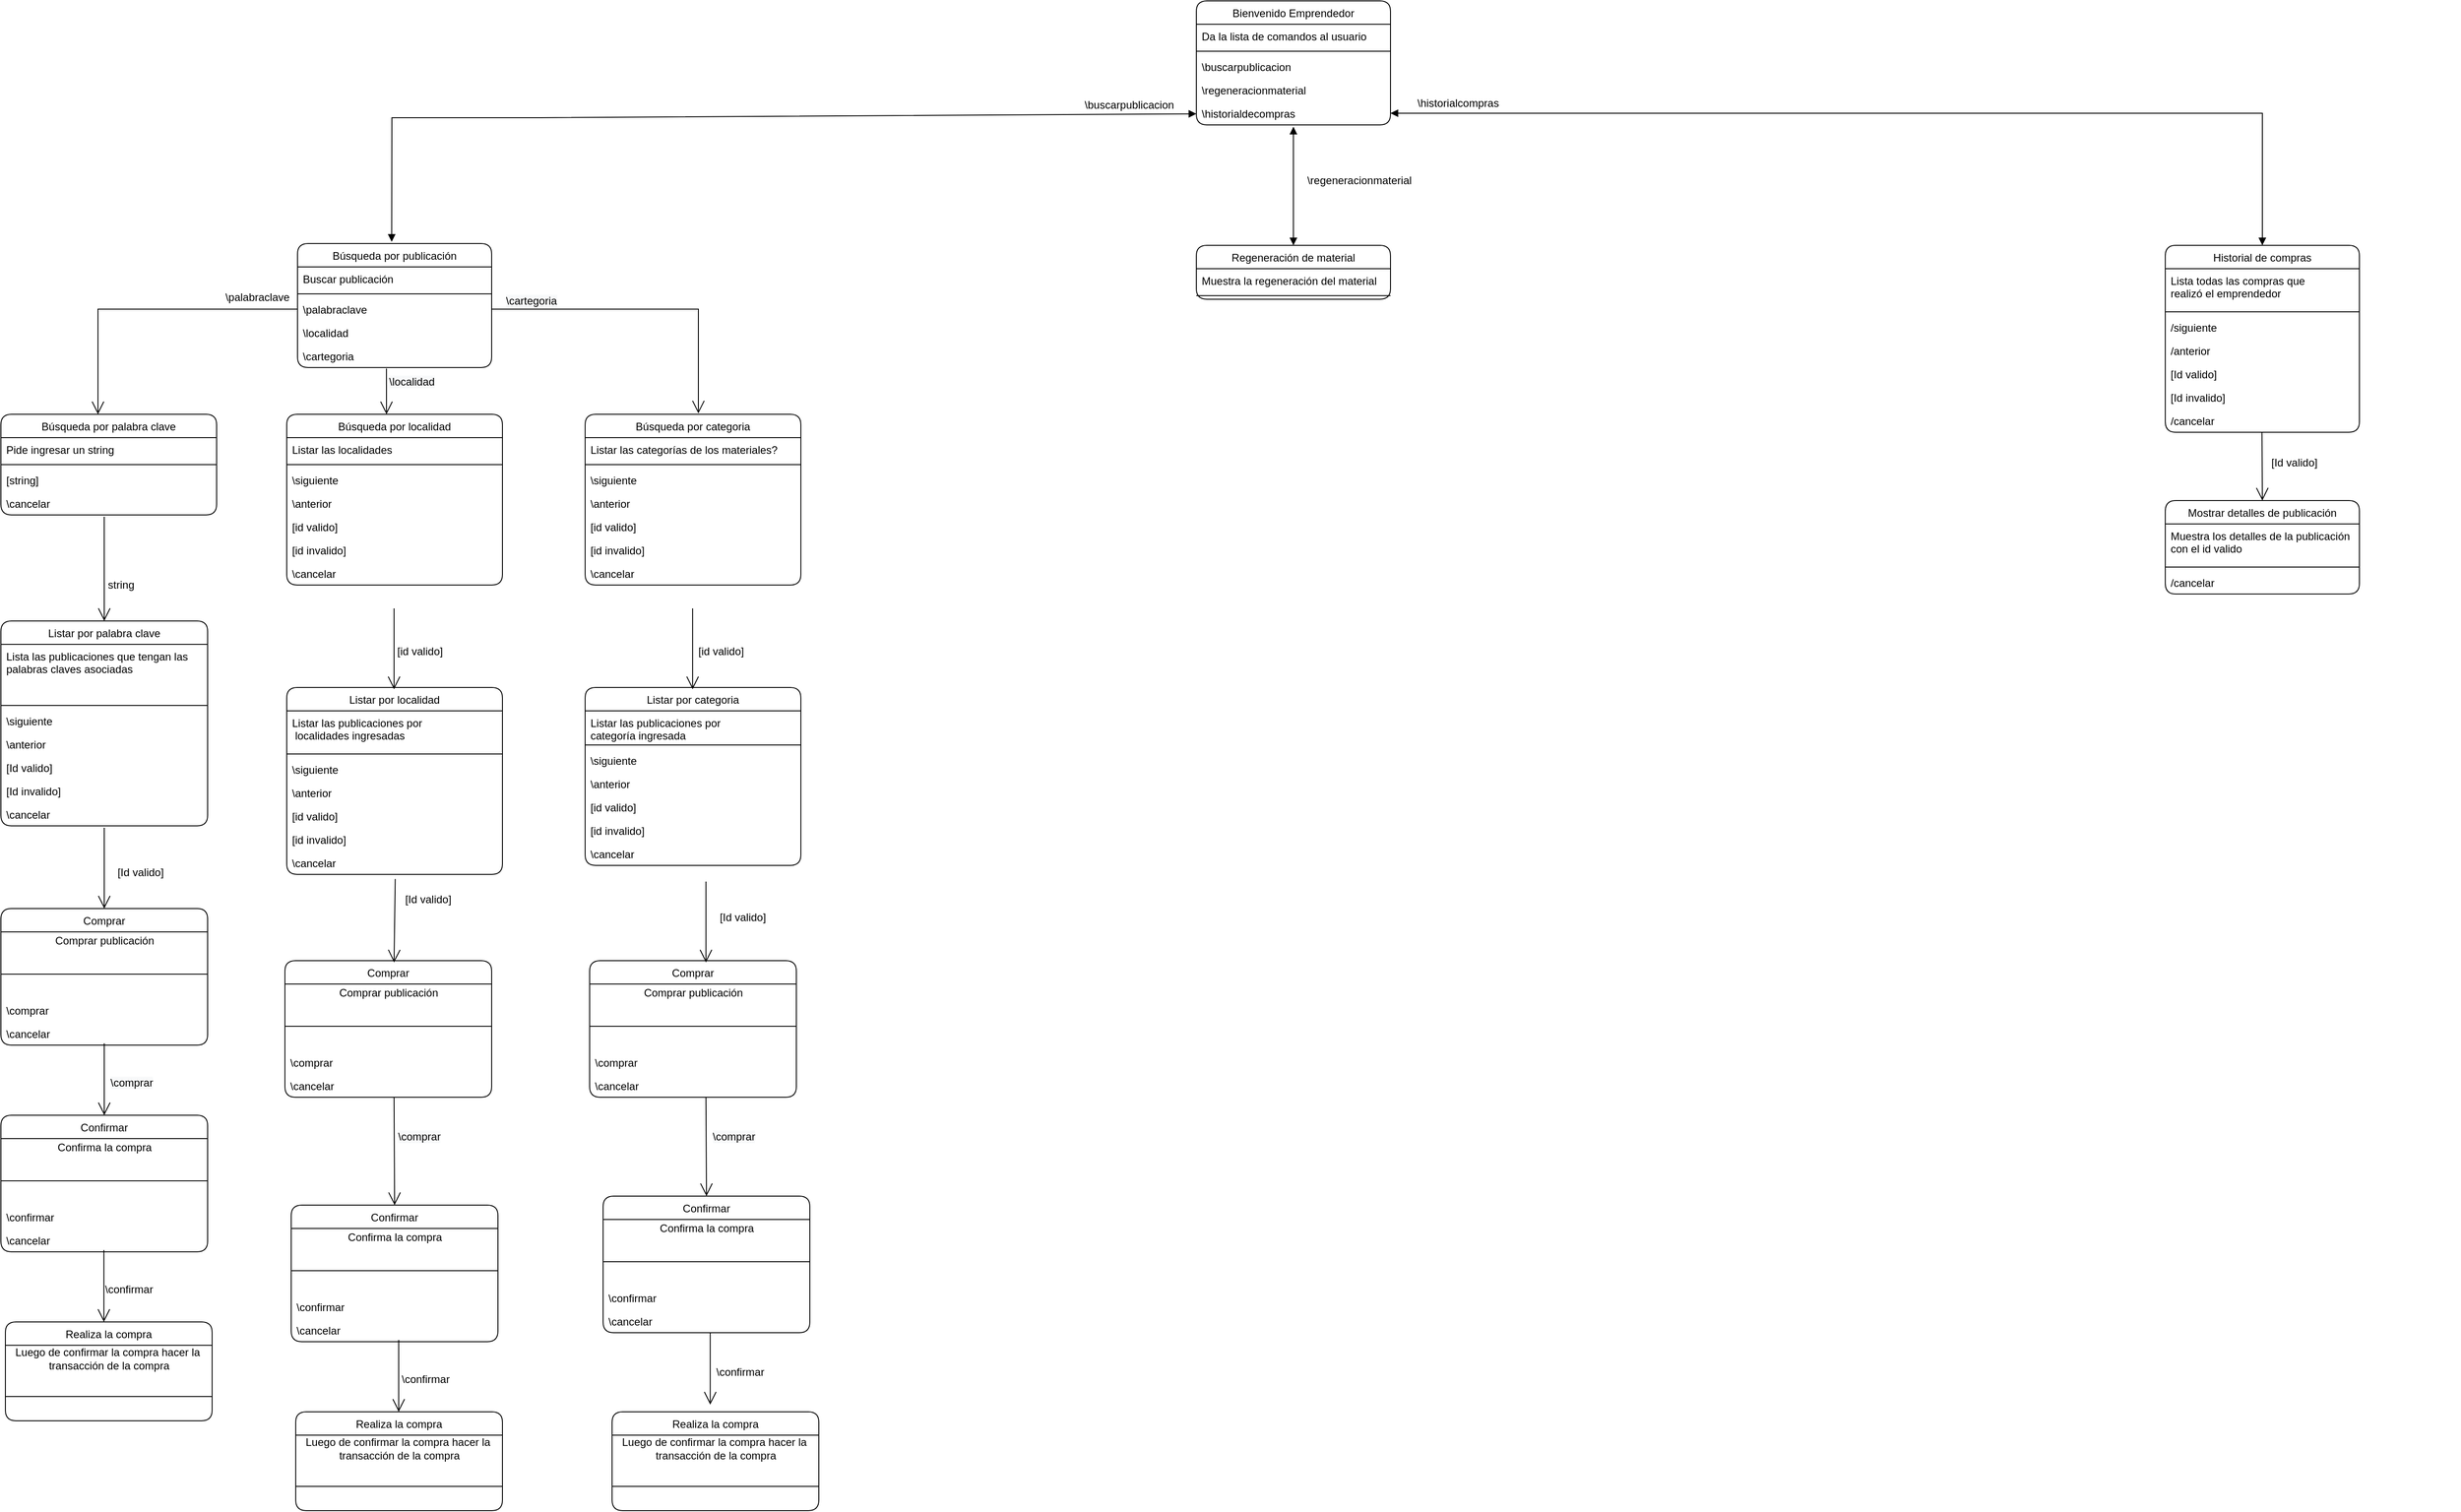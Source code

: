 <mxfile version="15.5.9" type="device"><diagram id="ck6hwYot3QmczjwxA_Va" name="Page-1"><mxGraphModel dx="1695" dy="1651" grid="1" gridSize="10" guides="1" tooltips="1" connect="1" arrows="1" fold="1" page="1" pageScale="1" pageWidth="827" pageHeight="1169" math="0" shadow="0"><root><mxCell id="0"/><mxCell id="1" parent="0"/><mxCell id="-AC4MAWslslYkM7edlEW-5" value="Bienvenido Emprendedor" style="swimlane;fontStyle=0;childLayout=stackLayout;horizontal=1;startSize=26;fillColor=none;horizontalStack=0;resizeParent=1;resizeParentMax=0;resizeLast=0;collapsible=1;marginBottom=0;rounded=1;" vertex="1" parent="1"><mxGeometry x="990" y="-460" width="216" height="138" as="geometry"><mxRectangle x="307" y="-410" width="170" height="26" as="alternateBounds"/></mxGeometry></mxCell><mxCell id="-AC4MAWslslYkM7edlEW-6" value="Da la lista de comandos al usuario" style="text;strokeColor=none;fillColor=none;align=left;verticalAlign=top;spacingLeft=4;spacingRight=4;overflow=hidden;rotatable=0;points=[[0,0.5],[1,0.5]];portConstraint=eastwest;" vertex="1" parent="-AC4MAWslslYkM7edlEW-5"><mxGeometry y="26" width="216" height="26" as="geometry"/></mxCell><mxCell id="-AC4MAWslslYkM7edlEW-7" value="" style="line;strokeWidth=1;fillColor=none;align=left;verticalAlign=middle;spacingTop=-1;spacingLeft=3;spacingRight=3;rotatable=0;labelPosition=right;points=[];portConstraint=eastwest;rounded=1;" vertex="1" parent="-AC4MAWslslYkM7edlEW-5"><mxGeometry y="52" width="216" height="8" as="geometry"/></mxCell><mxCell id="-AC4MAWslslYkM7edlEW-8" value="\buscarpublicacion" style="text;strokeColor=none;fillColor=none;align=left;verticalAlign=top;spacingLeft=4;spacingRight=4;overflow=hidden;rotatable=0;points=[[0,0.5],[1,0.5]];portConstraint=eastwest;glass=0;shadow=0;" vertex="1" parent="-AC4MAWslslYkM7edlEW-5"><mxGeometry y="60" width="216" height="26" as="geometry"/></mxCell><mxCell id="-AC4MAWslslYkM7edlEW-9" value="\regeneracionmaterial" style="text;strokeColor=none;fillColor=none;align=left;verticalAlign=top;spacingLeft=4;spacingRight=4;overflow=hidden;rotatable=0;points=[[0,0.5],[1,0.5]];portConstraint=eastwest;" vertex="1" parent="-AC4MAWslslYkM7edlEW-5"><mxGeometry y="86" width="216" height="26" as="geometry"/></mxCell><mxCell id="-AC4MAWslslYkM7edlEW-10" value="\historialdecompras" style="text;strokeColor=none;fillColor=none;align=left;verticalAlign=top;spacingLeft=4;spacingRight=4;overflow=hidden;rotatable=0;points=[[0,0.5],[1,0.5]];portConstraint=eastwest;" vertex="1" parent="-AC4MAWslslYkM7edlEW-5"><mxGeometry y="112" width="216" height="26" as="geometry"/></mxCell><mxCell id="-AC4MAWslslYkM7edlEW-22" value="Búsqueda por publicación" style="swimlane;fontStyle=0;childLayout=stackLayout;horizontal=1;startSize=26;fillColor=none;horizontalStack=0;resizeParent=1;resizeParentMax=0;resizeLast=0;collapsible=1;marginBottom=0;rounded=1;" vertex="1" parent="1"><mxGeometry x="-10" y="-190" width="216" height="138" as="geometry"><mxRectangle x="307" y="-410" width="170" height="26" as="alternateBounds"/></mxGeometry></mxCell><mxCell id="-AC4MAWslslYkM7edlEW-23" value="Buscar publicación " style="text;strokeColor=none;fillColor=none;align=left;verticalAlign=top;spacingLeft=4;spacingRight=4;overflow=hidden;rotatable=0;points=[[0,0.5],[1,0.5]];portConstraint=eastwest;" vertex="1" parent="-AC4MAWslslYkM7edlEW-22"><mxGeometry y="26" width="216" height="26" as="geometry"/></mxCell><mxCell id="-AC4MAWslslYkM7edlEW-24" value="" style="line;strokeWidth=1;fillColor=none;align=left;verticalAlign=middle;spacingTop=-1;spacingLeft=3;spacingRight=3;rotatable=0;labelPosition=right;points=[];portConstraint=eastwest;rounded=1;" vertex="1" parent="-AC4MAWslslYkM7edlEW-22"><mxGeometry y="52" width="216" height="8" as="geometry"/></mxCell><mxCell id="-AC4MAWslslYkM7edlEW-25" value="\palabraclave" style="text;strokeColor=none;fillColor=none;align=left;verticalAlign=top;spacingLeft=4;spacingRight=4;overflow=hidden;rotatable=0;points=[[0,0.5],[1,0.5]];portConstraint=eastwest;glass=0;shadow=0;" vertex="1" parent="-AC4MAWslslYkM7edlEW-22"><mxGeometry y="60" width="216" height="26" as="geometry"/></mxCell><mxCell id="-AC4MAWslslYkM7edlEW-26" value="\localidad" style="text;strokeColor=none;fillColor=none;align=left;verticalAlign=top;spacingLeft=4;spacingRight=4;overflow=hidden;rotatable=0;points=[[0,0.5],[1,0.5]];portConstraint=eastwest;" vertex="1" parent="-AC4MAWslslYkM7edlEW-22"><mxGeometry y="86" width="216" height="26" as="geometry"/></mxCell><mxCell id="-AC4MAWslslYkM7edlEW-27" value="\cartegoria" style="text;strokeColor=none;fillColor=none;align=left;verticalAlign=top;spacingLeft=4;spacingRight=4;overflow=hidden;rotatable=0;points=[[0,0.5],[1,0.5]];portConstraint=eastwest;" vertex="1" parent="-AC4MAWslslYkM7edlEW-22"><mxGeometry y="112" width="216" height="26" as="geometry"/></mxCell><mxCell id="-AC4MAWslslYkM7edlEW-28" value="" style="endArrow=block;startArrow=block;endFill=1;startFill=1;html=1;rounded=0;exitX=0.485;exitY=-0.014;exitDx=0;exitDy=0;exitPerimeter=0;" edge="1" parent="1" source="-AC4MAWslslYkM7edlEW-22" target="-AC4MAWslslYkM7edlEW-10"><mxGeometry width="160" relative="1" as="geometry"><mxPoint x="140" y="-180" as="sourcePoint"/><mxPoint x="300" y="-180" as="targetPoint"/><Array as="points"><mxPoint x="95" y="-330"/><mxPoint x="260" y="-330"/></Array></mxGeometry></mxCell><mxCell id="-AC4MAWslslYkM7edlEW-29" value="\buscarpublicacion" style="text;html=1;align=center;verticalAlign=middle;resizable=0;points=[];autosize=1;strokeColor=none;fillColor=none;" vertex="1" parent="1"><mxGeometry x="860" y="-354" width="110" height="20" as="geometry"/></mxCell><mxCell id="-AC4MAWslslYkM7edlEW-30" value="" style="endArrow=open;endFill=1;endSize=12;html=1;rounded=0;exitX=0.458;exitY=1.044;exitDx=0;exitDy=0;exitPerimeter=0;" edge="1" parent="1" source="-AC4MAWslslYkM7edlEW-27"><mxGeometry width="160" relative="1" as="geometry"><mxPoint x="10" y="-80" as="sourcePoint"/><mxPoint x="89" as="targetPoint"/></mxGeometry></mxCell><mxCell id="-AC4MAWslslYkM7edlEW-62" value="" style="endArrow=open;endFill=1;endSize=12;html=1;rounded=0;exitX=0;exitY=0.5;exitDx=0;exitDy=0;entryX=0.5;entryY=0;entryDx=0;entryDy=0;" edge="1" parent="1" source="-AC4MAWslslYkM7edlEW-25"><mxGeometry width="160" relative="1" as="geometry"><mxPoint x="-20" y="-70" as="sourcePoint"/><mxPoint x="-232.0" as="targetPoint"/><Array as="points"><mxPoint x="-232" y="-117"/></Array></mxGeometry></mxCell><mxCell id="-AC4MAWslslYkM7edlEW-63" value="" style="endArrow=open;endFill=1;endSize=12;html=1;rounded=0;exitX=1;exitY=0.5;exitDx=0;exitDy=0;entryX=0.537;entryY=-0.007;entryDx=0;entryDy=0;entryPerimeter=0;" edge="1" parent="1" source="-AC4MAWslslYkM7edlEW-25"><mxGeometry width="160" relative="1" as="geometry"><mxPoint x="-20" y="-70" as="sourcePoint"/><mxPoint x="435.992" y="-0.966" as="targetPoint"/><Array as="points"><mxPoint x="436" y="-117"/></Array></mxGeometry></mxCell><mxCell id="-AC4MAWslslYkM7edlEW-64" value="&lt;span style=&quot;text-align: left&quot;&gt;\palabraclave&lt;/span&gt;" style="text;html=1;align=center;verticalAlign=middle;resizable=0;points=[];autosize=1;strokeColor=none;fillColor=none;" vertex="1" parent="1"><mxGeometry x="-100" y="-140" width="90" height="20" as="geometry"/></mxCell><mxCell id="-AC4MAWslslYkM7edlEW-65" value="&lt;span style=&quot;color: rgb(0, 0, 0); font-family: helvetica; font-size: 12px; font-style: normal; font-weight: 400; letter-spacing: normal; text-align: left; text-indent: 0px; text-transform: none; word-spacing: 0px; background-color: rgb(248, 249, 250); display: inline; float: none;&quot;&gt;\localidad&lt;/span&gt;" style="text;whiteSpace=wrap;html=1;" vertex="1" parent="1"><mxGeometry x="90" y="-50" width="80" height="30" as="geometry"/></mxCell><mxCell id="-AC4MAWslslYkM7edlEW-67" value="&lt;span style=&quot;color: rgb(0, 0, 0); font-family: helvetica; font-size: 12px; font-style: normal; font-weight: 400; letter-spacing: normal; text-align: left; text-indent: 0px; text-transform: none; word-spacing: 0px; background-color: rgb(248, 249, 250); display: inline; float: none;&quot;&gt;\cartegoria&lt;/span&gt;" style="text;whiteSpace=wrap;html=1;" vertex="1" parent="1"><mxGeometry x="220" y="-140" width="80" height="30" as="geometry"/></mxCell><mxCell id="-AC4MAWslslYkM7edlEW-74" value="Búsqueda por palabra clave" style="swimlane;fontStyle=0;childLayout=stackLayout;horizontal=1;startSize=26;horizontalStack=0;resizeParent=1;resizeParentMax=0;resizeLast=0;collapsible=1;marginBottom=0;rounded=1;" vertex="1" parent="1"><mxGeometry x="-340" width="240" height="112" as="geometry"/></mxCell><mxCell id="-AC4MAWslslYkM7edlEW-75" value="Pide ingresar un string" style="text;strokeColor=none;fillColor=none;align=left;verticalAlign=top;spacingLeft=4;spacingRight=4;overflow=hidden;rotatable=0;points=[[0,0.5],[1,0.5]];portConstraint=eastwest;" vertex="1" parent="-AC4MAWslslYkM7edlEW-74"><mxGeometry y="26" width="240" height="26" as="geometry"/></mxCell><mxCell id="-AC4MAWslslYkM7edlEW-76" value="" style="line;strokeWidth=1;fillColor=none;align=left;verticalAlign=middle;spacingTop=-1;spacingLeft=3;spacingRight=3;rotatable=0;labelPosition=right;points=[];portConstraint=eastwest;rounded=1;" vertex="1" parent="-AC4MAWslslYkM7edlEW-74"><mxGeometry y="52" width="240" height="8" as="geometry"/></mxCell><mxCell id="-AC4MAWslslYkM7edlEW-77" value="[string]" style="text;strokeColor=none;fillColor=none;align=left;verticalAlign=top;spacingLeft=4;spacingRight=4;overflow=hidden;rotatable=0;points=[[0,0.5],[1,0.5]];portConstraint=eastwest;" vertex="1" parent="-AC4MAWslslYkM7edlEW-74"><mxGeometry y="60" width="240" height="26" as="geometry"/></mxCell><mxCell id="-AC4MAWslslYkM7edlEW-79" value="\cancelar" style="text;strokeColor=none;fillColor=none;align=left;verticalAlign=top;spacingLeft=4;spacingRight=4;overflow=hidden;rotatable=0;points=[[0,0.5],[1,0.5]];portConstraint=eastwest;" vertex="1" parent="-AC4MAWslslYkM7edlEW-74"><mxGeometry y="86" width="240" height="26" as="geometry"/></mxCell><mxCell id="-AC4MAWslslYkM7edlEW-80" value="Búsqueda por localidad" style="swimlane;fontStyle=0;childLayout=stackLayout;horizontal=1;startSize=26;horizontalStack=0;resizeParent=1;resizeParentMax=0;resizeLast=0;collapsible=1;marginBottom=0;rounded=1;" vertex="1" parent="1"><mxGeometry x="-22" width="240" height="190" as="geometry"/></mxCell><mxCell id="-AC4MAWslslYkM7edlEW-81" value="Listar las localidades" style="text;strokeColor=none;fillColor=none;align=left;verticalAlign=top;spacingLeft=4;spacingRight=4;overflow=hidden;rotatable=0;points=[[0,0.5],[1,0.5]];portConstraint=eastwest;" vertex="1" parent="-AC4MAWslslYkM7edlEW-80"><mxGeometry y="26" width="240" height="26" as="geometry"/></mxCell><mxCell id="-AC4MAWslslYkM7edlEW-82" value="" style="line;strokeWidth=1;fillColor=none;align=left;verticalAlign=middle;spacingTop=-1;spacingLeft=3;spacingRight=3;rotatable=0;labelPosition=right;points=[];portConstraint=eastwest;rounded=1;" vertex="1" parent="-AC4MAWslslYkM7edlEW-80"><mxGeometry y="52" width="240" height="8" as="geometry"/></mxCell><mxCell id="-AC4MAWslslYkM7edlEW-83" value="\siguiente" style="text;strokeColor=none;fillColor=none;align=left;verticalAlign=top;spacingLeft=4;spacingRight=4;overflow=hidden;rotatable=0;points=[[0,0.5],[1,0.5]];portConstraint=eastwest;" vertex="1" parent="-AC4MAWslslYkM7edlEW-80"><mxGeometry y="60" width="240" height="26" as="geometry"/></mxCell><mxCell id="-AC4MAWslslYkM7edlEW-84" value="\anterior" style="text;strokeColor=none;fillColor=none;align=left;verticalAlign=top;spacingLeft=4;spacingRight=4;overflow=hidden;rotatable=0;points=[[0,0.5],[1,0.5]];portConstraint=eastwest;" vertex="1" parent="-AC4MAWslslYkM7edlEW-80"><mxGeometry y="86" width="240" height="26" as="geometry"/></mxCell><mxCell id="-AC4MAWslslYkM7edlEW-85" value="[id valido]" style="text;strokeColor=none;fillColor=none;align=left;verticalAlign=top;spacingLeft=4;spacingRight=4;overflow=hidden;rotatable=0;points=[[0,0.5],[1,0.5]];portConstraint=eastwest;" vertex="1" parent="-AC4MAWslslYkM7edlEW-80"><mxGeometry y="112" width="240" height="26" as="geometry"/></mxCell><mxCell id="-AC4MAWslslYkM7edlEW-86" value="[id invalido]" style="text;strokeColor=none;fillColor=none;align=left;verticalAlign=top;spacingLeft=4;spacingRight=4;overflow=hidden;rotatable=0;points=[[0,0.5],[1,0.5]];portConstraint=eastwest;" vertex="1" parent="-AC4MAWslslYkM7edlEW-80"><mxGeometry y="138" width="240" height="26" as="geometry"/></mxCell><mxCell id="-AC4MAWslslYkM7edlEW-88" value="\cancelar" style="text;strokeColor=none;fillColor=none;align=left;verticalAlign=top;spacingLeft=4;spacingRight=4;overflow=hidden;rotatable=0;points=[[0,0.5],[1,0.5]];portConstraint=eastwest;" vertex="1" parent="-AC4MAWslslYkM7edlEW-80"><mxGeometry y="164" width="240" height="26" as="geometry"/></mxCell><mxCell id="-AC4MAWslslYkM7edlEW-91" value="Búsqueda por categoria" style="swimlane;fontStyle=0;childLayout=stackLayout;horizontal=1;startSize=26;horizontalStack=0;resizeParent=1;resizeParentMax=0;resizeLast=0;collapsible=1;marginBottom=0;rounded=1;" vertex="1" parent="1"><mxGeometry x="310" width="240" height="190" as="geometry"/></mxCell><mxCell id="-AC4MAWslslYkM7edlEW-92" value="Listar las categorías de los materiales?" style="text;strokeColor=none;fillColor=none;align=left;verticalAlign=top;spacingLeft=4;spacingRight=4;overflow=hidden;rotatable=0;points=[[0,0.5],[1,0.5]];portConstraint=eastwest;" vertex="1" parent="-AC4MAWslslYkM7edlEW-91"><mxGeometry y="26" width="240" height="26" as="geometry"/></mxCell><mxCell id="-AC4MAWslslYkM7edlEW-93" value="" style="line;strokeWidth=1;fillColor=none;align=left;verticalAlign=middle;spacingTop=-1;spacingLeft=3;spacingRight=3;rotatable=0;labelPosition=right;points=[];portConstraint=eastwest;rounded=1;" vertex="1" parent="-AC4MAWslslYkM7edlEW-91"><mxGeometry y="52" width="240" height="8" as="geometry"/></mxCell><mxCell id="-AC4MAWslslYkM7edlEW-94" value="\siguiente" style="text;strokeColor=none;fillColor=none;align=left;verticalAlign=top;spacingLeft=4;spacingRight=4;overflow=hidden;rotatable=0;points=[[0,0.5],[1,0.5]];portConstraint=eastwest;" vertex="1" parent="-AC4MAWslslYkM7edlEW-91"><mxGeometry y="60" width="240" height="26" as="geometry"/></mxCell><mxCell id="-AC4MAWslslYkM7edlEW-95" value="\anterior" style="text;strokeColor=none;fillColor=none;align=left;verticalAlign=top;spacingLeft=4;spacingRight=4;overflow=hidden;rotatable=0;points=[[0,0.5],[1,0.5]];portConstraint=eastwest;" vertex="1" parent="-AC4MAWslslYkM7edlEW-91"><mxGeometry y="86" width="240" height="26" as="geometry"/></mxCell><mxCell id="-AC4MAWslslYkM7edlEW-96" value="[id valido]" style="text;strokeColor=none;fillColor=none;align=left;verticalAlign=top;spacingLeft=4;spacingRight=4;overflow=hidden;rotatable=0;points=[[0,0.5],[1,0.5]];portConstraint=eastwest;" vertex="1" parent="-AC4MAWslslYkM7edlEW-91"><mxGeometry y="112" width="240" height="26" as="geometry"/></mxCell><mxCell id="-AC4MAWslslYkM7edlEW-97" value="[id invalido]" style="text;strokeColor=none;fillColor=none;align=left;verticalAlign=top;spacingLeft=4;spacingRight=4;overflow=hidden;rotatable=0;points=[[0,0.5],[1,0.5]];portConstraint=eastwest;" vertex="1" parent="-AC4MAWslslYkM7edlEW-91"><mxGeometry y="138" width="240" height="26" as="geometry"/></mxCell><mxCell id="-AC4MAWslslYkM7edlEW-99" value="\cancelar" style="text;strokeColor=none;fillColor=none;align=left;verticalAlign=top;spacingLeft=4;spacingRight=4;overflow=hidden;rotatable=0;points=[[0,0.5],[1,0.5]];portConstraint=eastwest;" vertex="1" parent="-AC4MAWslslYkM7edlEW-91"><mxGeometry y="164" width="240" height="26" as="geometry"/></mxCell><mxCell id="-AC4MAWslslYkM7edlEW-100" value="Regeneración de material" style="swimlane;fontStyle=0;childLayout=stackLayout;horizontal=1;startSize=26;fillColor=none;horizontalStack=0;resizeParent=1;resizeParentMax=0;resizeLast=0;collapsible=1;marginBottom=0;rounded=1;" vertex="1" parent="1"><mxGeometry x="990" y="-188" width="216" height="60" as="geometry"><mxRectangle x="307" y="-410" width="170" height="26" as="alternateBounds"/></mxGeometry></mxCell><mxCell id="-AC4MAWslslYkM7edlEW-101" value="Muestra la regeneración del material " style="text;strokeColor=none;fillColor=none;align=left;verticalAlign=top;spacingLeft=4;spacingRight=4;overflow=hidden;rotatable=0;points=[[0,0.5],[1,0.5]];portConstraint=eastwest;" vertex="1" parent="-AC4MAWslslYkM7edlEW-100"><mxGeometry y="26" width="216" height="26" as="geometry"/></mxCell><mxCell id="-AC4MAWslslYkM7edlEW-102" value="" style="line;strokeWidth=1;fillColor=none;align=left;verticalAlign=middle;spacingTop=-1;spacingLeft=3;spacingRight=3;rotatable=0;labelPosition=right;points=[];portConstraint=eastwest;rounded=1;" vertex="1" parent="-AC4MAWslslYkM7edlEW-100"><mxGeometry y="52" width="216" height="8" as="geometry"/></mxCell><mxCell id="-AC4MAWslslYkM7edlEW-108" value="" style="endArrow=block;startArrow=block;endFill=1;startFill=1;html=1;rounded=0;entryX=0.5;entryY=0;entryDx=0;entryDy=0;" edge="1" parent="1" target="-AC4MAWslslYkM7edlEW-100"><mxGeometry width="160" relative="1" as="geometry"><mxPoint x="1098" y="-320" as="sourcePoint"/><mxPoint x="590" y="-240" as="targetPoint"/><Array as="points"><mxPoint x="1098" y="-285"/></Array></mxGeometry></mxCell><mxCell id="-AC4MAWslslYkM7edlEW-109" value="&lt;span style=&quot;text-align: left&quot;&gt;\regeneracionmaterial&lt;/span&gt;" style="text;html=1;align=center;verticalAlign=middle;resizable=0;points=[];autosize=1;strokeColor=none;fillColor=none;" vertex="1" parent="1"><mxGeometry x="1106" y="-270" width="130" height="20" as="geometry"/></mxCell><mxCell id="-AC4MAWslslYkM7edlEW-111" value="Historial de compras" style="swimlane;fontStyle=0;childLayout=stackLayout;horizontal=1;startSize=26;fillColor=none;horizontalStack=0;resizeParent=1;resizeParentMax=0;resizeLast=0;collapsible=1;marginBottom=0;rounded=1;" vertex="1" parent="1"><mxGeometry x="2068" y="-188" width="216" height="208" as="geometry"><mxRectangle x="307" y="-410" width="170" height="26" as="alternateBounds"/></mxGeometry></mxCell><mxCell id="-AC4MAWslslYkM7edlEW-112" value="Lista todas las compras que &#10;realizó el emprendedor" style="text;strokeColor=none;fillColor=none;align=left;verticalAlign=top;spacingLeft=4;spacingRight=4;overflow=hidden;rotatable=0;points=[[0,0.5],[1,0.5]];portConstraint=eastwest;" vertex="1" parent="-AC4MAWslslYkM7edlEW-111"><mxGeometry y="26" width="216" height="44" as="geometry"/></mxCell><mxCell id="-AC4MAWslslYkM7edlEW-113" value="" style="line;strokeWidth=1;fillColor=none;align=left;verticalAlign=middle;spacingTop=-1;spacingLeft=3;spacingRight=3;rotatable=0;labelPosition=right;points=[];portConstraint=eastwest;rounded=1;" vertex="1" parent="-AC4MAWslslYkM7edlEW-111"><mxGeometry y="70" width="216" height="8" as="geometry"/></mxCell><mxCell id="-AC4MAWslslYkM7edlEW-114" value="/siguiente&#10;" style="text;strokeColor=none;fillColor=none;align=left;verticalAlign=top;spacingLeft=4;spacingRight=4;overflow=hidden;rotatable=0;points=[[0,0.5],[1,0.5]];portConstraint=eastwest;glass=0;shadow=0;" vertex="1" parent="-AC4MAWslslYkM7edlEW-111"><mxGeometry y="78" width="216" height="26" as="geometry"/></mxCell><mxCell id="-AC4MAWslslYkM7edlEW-287" value="/anterior&#10;" style="text;strokeColor=none;fillColor=none;align=left;verticalAlign=top;spacingLeft=4;spacingRight=4;overflow=hidden;rotatable=0;points=[[0,0.5],[1,0.5]];portConstraint=eastwest;glass=0;shadow=0;" vertex="1" parent="-AC4MAWslslYkM7edlEW-111"><mxGeometry y="104" width="216" height="26" as="geometry"/></mxCell><mxCell id="-AC4MAWslslYkM7edlEW-288" value="[Id valido]" style="text;strokeColor=none;fillColor=none;align=left;verticalAlign=top;spacingLeft=4;spacingRight=4;overflow=hidden;rotatable=0;points=[[0,0.5],[1,0.5]];portConstraint=eastwest;glass=0;shadow=0;" vertex="1" parent="-AC4MAWslslYkM7edlEW-111"><mxGeometry y="130" width="216" height="26" as="geometry"/></mxCell><mxCell id="-AC4MAWslslYkM7edlEW-289" value="[Id invalido]" style="text;strokeColor=none;fillColor=none;align=left;verticalAlign=top;spacingLeft=4;spacingRight=4;overflow=hidden;rotatable=0;points=[[0,0.5],[1,0.5]];portConstraint=eastwest;glass=0;shadow=0;" vertex="1" parent="-AC4MAWslslYkM7edlEW-111"><mxGeometry y="156" width="216" height="26" as="geometry"/></mxCell><mxCell id="-AC4MAWslslYkM7edlEW-286" value="/cancelar&#10;&#10;" style="text;strokeColor=none;fillColor=none;align=left;verticalAlign=top;spacingLeft=4;spacingRight=4;overflow=hidden;rotatable=0;points=[[0,0.5],[1,0.5]];portConstraint=eastwest;glass=0;shadow=0;" vertex="1" parent="-AC4MAWslslYkM7edlEW-111"><mxGeometry y="182" width="216" height="26" as="geometry"/></mxCell><mxCell id="-AC4MAWslslYkM7edlEW-117" value="" style="endArrow=block;startArrow=block;endFill=1;startFill=1;html=1;rounded=0;exitX=1;exitY=0.5;exitDx=0;exitDy=0;entryX=0.5;entryY=0;entryDx=0;entryDy=0;" edge="1" parent="1" source="-AC4MAWslslYkM7edlEW-10" target="-AC4MAWslslYkM7edlEW-111"><mxGeometry width="160" relative="1" as="geometry"><mxPoint x="1330" y="-280" as="sourcePoint"/><mxPoint x="1490" y="-280" as="targetPoint"/><Array as="points"><mxPoint x="1838" y="-335"/><mxPoint x="2176" y="-335"/></Array></mxGeometry></mxCell><mxCell id="-AC4MAWslslYkM7edlEW-118" value="\historialcompras" style="text;strokeColor=none;fillColor=none;align=left;verticalAlign=top;spacingLeft=4;spacingRight=4;overflow=hidden;rotatable=0;points=[[0,0.5],[1,0.5]];portConstraint=eastwest;" vertex="1" parent="1"><mxGeometry x="1230" y="-360" width="216" height="26" as="geometry"/></mxCell><mxCell id="-AC4MAWslslYkM7edlEW-119" value="Listar por palabra clave" style="swimlane;fontStyle=0;childLayout=stackLayout;horizontal=1;startSize=26;horizontalStack=0;resizeParent=1;resizeParentMax=0;resizeLast=0;collapsible=1;marginBottom=0;rounded=1;" vertex="1" parent="1"><mxGeometry x="-340" y="230" width="230" height="228" as="geometry"/></mxCell><mxCell id="-AC4MAWslslYkM7edlEW-120" value="Lista las publicaciones que tengan las &#10;palabras claves asociadas" style="text;strokeColor=none;fillColor=none;align=left;verticalAlign=top;spacingLeft=4;spacingRight=4;overflow=hidden;rotatable=0;points=[[0,0.5],[1,0.5]];portConstraint=eastwest;" vertex="1" parent="-AC4MAWslslYkM7edlEW-119"><mxGeometry y="26" width="230" height="64" as="geometry"/></mxCell><mxCell id="-AC4MAWslslYkM7edlEW-121" value="" style="line;strokeWidth=1;fillColor=none;align=left;verticalAlign=middle;spacingTop=-1;spacingLeft=3;spacingRight=3;rotatable=0;labelPosition=right;points=[];portConstraint=eastwest;rounded=1;" vertex="1" parent="-AC4MAWslslYkM7edlEW-119"><mxGeometry y="90" width="230" height="8" as="geometry"/></mxCell><mxCell id="-AC4MAWslslYkM7edlEW-124" value="\siguiente" style="text;strokeColor=none;fillColor=none;align=left;verticalAlign=top;spacingLeft=4;spacingRight=4;overflow=hidden;rotatable=0;points=[[0,0.5],[1,0.5]];portConstraint=eastwest;" vertex="1" parent="-AC4MAWslslYkM7edlEW-119"><mxGeometry y="98" width="230" height="26" as="geometry"/></mxCell><mxCell id="-AC4MAWslslYkM7edlEW-130" value="\anterior" style="text;strokeColor=none;fillColor=none;align=left;verticalAlign=top;spacingLeft=4;spacingRight=4;overflow=hidden;rotatable=0;points=[[0,0.5],[1,0.5]];portConstraint=eastwest;" vertex="1" parent="-AC4MAWslslYkM7edlEW-119"><mxGeometry y="124" width="230" height="26" as="geometry"/></mxCell><mxCell id="-AC4MAWslslYkM7edlEW-132" value="[Id valido]" style="text;strokeColor=none;fillColor=none;align=left;verticalAlign=top;spacingLeft=4;spacingRight=4;overflow=hidden;rotatable=0;points=[[0,0.5],[1,0.5]];portConstraint=eastwest;" vertex="1" parent="-AC4MAWslslYkM7edlEW-119"><mxGeometry y="150" width="230" height="26" as="geometry"/></mxCell><mxCell id="-AC4MAWslslYkM7edlEW-134" value="[Id invalido]" style="text;strokeColor=none;fillColor=none;align=left;verticalAlign=top;spacingLeft=4;spacingRight=4;overflow=hidden;rotatable=0;points=[[0,0.5],[1,0.5]];portConstraint=eastwest;" vertex="1" parent="-AC4MAWslslYkM7edlEW-119"><mxGeometry y="176" width="230" height="26" as="geometry"/></mxCell><mxCell id="-AC4MAWslslYkM7edlEW-131" value="\cancelar" style="text;strokeColor=none;fillColor=none;align=left;verticalAlign=top;spacingLeft=4;spacingRight=4;overflow=hidden;rotatable=0;points=[[0,0.5],[1,0.5]];portConstraint=eastwest;" vertex="1" parent="-AC4MAWslslYkM7edlEW-119"><mxGeometry y="202" width="230" height="26" as="geometry"/></mxCell><mxCell id="-AC4MAWslslYkM7edlEW-127" value="" style="endArrow=open;endFill=1;endSize=12;html=1;rounded=0;entryX=0.5;entryY=0;entryDx=0;entryDy=0;exitX=0.479;exitY=1.077;exitDx=0;exitDy=0;exitPerimeter=0;" edge="1" parent="1" source="-AC4MAWslslYkM7edlEW-79" target="-AC4MAWslslYkM7edlEW-119"><mxGeometry width="160" relative="1" as="geometry"><mxPoint x="-225" y="140" as="sourcePoint"/><mxPoint x="100" y="20" as="targetPoint"/></mxGeometry></mxCell><mxCell id="-AC4MAWslslYkM7edlEW-128" value="&lt;span style=&quot;text-align: left&quot;&gt;string&amp;nbsp;&lt;/span&gt;" style="text;html=1;align=center;verticalAlign=middle;resizable=0;points=[];autosize=1;strokeColor=none;fillColor=none;" vertex="1" parent="1"><mxGeometry x="-230" y="180" width="50" height="20" as="geometry"/></mxCell><mxCell id="-AC4MAWslslYkM7edlEW-135" value="Comprar" style="swimlane;fontStyle=0;childLayout=stackLayout;horizontal=1;startSize=26;horizontalStack=0;resizeParent=1;resizeParentMax=0;resizeLast=0;collapsible=1;marginBottom=0;rounded=1;" vertex="1" parent="1"><mxGeometry x="-340" y="550" width="230" height="152" as="geometry"/></mxCell><mxCell id="-AC4MAWslslYkM7edlEW-145" value="Comprar publicación" style="text;html=1;align=center;verticalAlign=middle;resizable=0;points=[];autosize=1;strokeColor=none;fillColor=none;" vertex="1" parent="-AC4MAWslslYkM7edlEW-135"><mxGeometry y="26" width="230" height="20" as="geometry"/></mxCell><mxCell id="-AC4MAWslslYkM7edlEW-137" value="" style="line;strokeWidth=1;fillColor=none;align=left;verticalAlign=middle;spacingTop=-1;spacingLeft=3;spacingRight=3;rotatable=0;labelPosition=right;points=[];portConstraint=eastwest;rounded=1;" vertex="1" parent="-AC4MAWslslYkM7edlEW-135"><mxGeometry y="46" width="230" height="54" as="geometry"/></mxCell><mxCell id="-AC4MAWslslYkM7edlEW-139" value="\comprar" style="text;strokeColor=none;fillColor=none;align=left;verticalAlign=top;spacingLeft=4;spacingRight=4;overflow=hidden;rotatable=0;points=[[0,0.5],[1,0.5]];portConstraint=eastwest;" vertex="1" parent="-AC4MAWslslYkM7edlEW-135"><mxGeometry y="100" width="230" height="26" as="geometry"/></mxCell><mxCell id="-AC4MAWslslYkM7edlEW-142" value="\cancelar" style="text;strokeColor=none;fillColor=none;align=left;verticalAlign=top;spacingLeft=4;spacingRight=4;overflow=hidden;rotatable=0;points=[[0,0.5],[1,0.5]];portConstraint=eastwest;" vertex="1" parent="-AC4MAWslslYkM7edlEW-135"><mxGeometry y="126" width="230" height="26" as="geometry"/></mxCell><mxCell id="-AC4MAWslslYkM7edlEW-143" value="" style="endArrow=open;endFill=1;endSize=12;html=1;rounded=0;entryX=0.5;entryY=0;entryDx=0;entryDy=0;" edge="1" parent="1" target="-AC4MAWslslYkM7edlEW-135"><mxGeometry width="160" relative="1" as="geometry"><mxPoint x="-225" y="460" as="sourcePoint"/><mxPoint x="-120" y="620" as="targetPoint"/></mxGeometry></mxCell><mxCell id="-AC4MAWslslYkM7edlEW-144" value="[Id valido]" style="text;html=1;align=center;verticalAlign=middle;resizable=0;points=[];autosize=1;strokeColor=none;fillColor=none;" vertex="1" parent="1"><mxGeometry x="-220" y="500" width="70" height="20" as="geometry"/></mxCell><mxCell id="-AC4MAWslslYkM7edlEW-146" value="Confirmar" style="swimlane;fontStyle=0;childLayout=stackLayout;horizontal=1;startSize=26;horizontalStack=0;resizeParent=1;resizeParentMax=0;resizeLast=0;collapsible=1;marginBottom=0;rounded=1;" vertex="1" parent="1"><mxGeometry x="-340" y="780" width="230" height="152" as="geometry"/></mxCell><mxCell id="-AC4MAWslslYkM7edlEW-147" value="Confirma la compra" style="text;html=1;align=center;verticalAlign=middle;resizable=0;points=[];autosize=1;strokeColor=none;fillColor=none;" vertex="1" parent="-AC4MAWslslYkM7edlEW-146"><mxGeometry y="26" width="230" height="20" as="geometry"/></mxCell><mxCell id="-AC4MAWslslYkM7edlEW-148" value="" style="line;strokeWidth=1;fillColor=none;align=left;verticalAlign=middle;spacingTop=-1;spacingLeft=3;spacingRight=3;rotatable=0;labelPosition=right;points=[];portConstraint=eastwest;rounded=1;" vertex="1" parent="-AC4MAWslslYkM7edlEW-146"><mxGeometry y="46" width="230" height="54" as="geometry"/></mxCell><mxCell id="-AC4MAWslslYkM7edlEW-149" value="\confirmar" style="text;strokeColor=none;fillColor=none;align=left;verticalAlign=top;spacingLeft=4;spacingRight=4;overflow=hidden;rotatable=0;points=[[0,0.5],[1,0.5]];portConstraint=eastwest;" vertex="1" parent="-AC4MAWslslYkM7edlEW-146"><mxGeometry y="100" width="230" height="26" as="geometry"/></mxCell><mxCell id="-AC4MAWslslYkM7edlEW-150" value="\cancelar" style="text;strokeColor=none;fillColor=none;align=left;verticalAlign=top;spacingLeft=4;spacingRight=4;overflow=hidden;rotatable=0;points=[[0,0.5],[1,0.5]];portConstraint=eastwest;" vertex="1" parent="-AC4MAWslslYkM7edlEW-146"><mxGeometry y="126" width="230" height="26" as="geometry"/></mxCell><mxCell id="-AC4MAWslslYkM7edlEW-151" value="" style="endArrow=open;endFill=1;endSize=12;html=1;rounded=0;entryX=0.5;entryY=0;entryDx=0;entryDy=0;" edge="1" parent="1" target="-AC4MAWslslYkM7edlEW-146"><mxGeometry width="160" relative="1" as="geometry"><mxPoint x="-225" y="700" as="sourcePoint"/><mxPoint x="-215" y="560" as="targetPoint"/></mxGeometry></mxCell><mxCell id="-AC4MAWslslYkM7edlEW-152" value="&lt;span style=&quot;color: rgb(0, 0, 0); font-family: helvetica; font-size: 12px; font-style: normal; font-weight: 400; letter-spacing: normal; text-align: left; text-indent: 0px; text-transform: none; word-spacing: 0px; background-color: rgb(248, 249, 250); display: inline; float: none;&quot;&gt;\comprar&lt;/span&gt;" style="text;whiteSpace=wrap;html=1;" vertex="1" parent="1"><mxGeometry x="-220" y="730" width="70" height="30" as="geometry"/></mxCell><mxCell id="-AC4MAWslslYkM7edlEW-153" value="Listar por localidad" style="swimlane;fontStyle=0;childLayout=stackLayout;horizontal=1;startSize=26;horizontalStack=0;resizeParent=1;resizeParentMax=0;resizeLast=0;collapsible=1;marginBottom=0;rounded=1;" vertex="1" parent="1"><mxGeometry x="-22" y="304" width="240" height="208" as="geometry"/></mxCell><mxCell id="-AC4MAWslslYkM7edlEW-154" value="Listar las publicaciones por &#10; localidades ingresadas" style="text;strokeColor=none;fillColor=none;align=left;verticalAlign=top;spacingLeft=4;spacingRight=4;overflow=hidden;rotatable=0;points=[[0,0.5],[1,0.5]];portConstraint=eastwest;" vertex="1" parent="-AC4MAWslslYkM7edlEW-153"><mxGeometry y="26" width="240" height="44" as="geometry"/></mxCell><mxCell id="-AC4MAWslslYkM7edlEW-155" value="" style="line;strokeWidth=1;fillColor=none;align=left;verticalAlign=middle;spacingTop=-1;spacingLeft=3;spacingRight=3;rotatable=0;labelPosition=right;points=[];portConstraint=eastwest;rounded=1;" vertex="1" parent="-AC4MAWslslYkM7edlEW-153"><mxGeometry y="70" width="240" height="8" as="geometry"/></mxCell><mxCell id="-AC4MAWslslYkM7edlEW-156" value="\siguiente" style="text;strokeColor=none;fillColor=none;align=left;verticalAlign=top;spacingLeft=4;spacingRight=4;overflow=hidden;rotatable=0;points=[[0,0.5],[1,0.5]];portConstraint=eastwest;" vertex="1" parent="-AC4MAWslslYkM7edlEW-153"><mxGeometry y="78" width="240" height="26" as="geometry"/></mxCell><mxCell id="-AC4MAWslslYkM7edlEW-157" value="\anterior" style="text;strokeColor=none;fillColor=none;align=left;verticalAlign=top;spacingLeft=4;spacingRight=4;overflow=hidden;rotatable=0;points=[[0,0.5],[1,0.5]];portConstraint=eastwest;" vertex="1" parent="-AC4MAWslslYkM7edlEW-153"><mxGeometry y="104" width="240" height="26" as="geometry"/></mxCell><mxCell id="-AC4MAWslslYkM7edlEW-158" value="[id valido]" style="text;strokeColor=none;fillColor=none;align=left;verticalAlign=top;spacingLeft=4;spacingRight=4;overflow=hidden;rotatable=0;points=[[0,0.5],[1,0.5]];portConstraint=eastwest;" vertex="1" parent="-AC4MAWslslYkM7edlEW-153"><mxGeometry y="130" width="240" height="26" as="geometry"/></mxCell><mxCell id="-AC4MAWslslYkM7edlEW-159" value="[id invalido]" style="text;strokeColor=none;fillColor=none;align=left;verticalAlign=top;spacingLeft=4;spacingRight=4;overflow=hidden;rotatable=0;points=[[0,0.5],[1,0.5]];portConstraint=eastwest;" vertex="1" parent="-AC4MAWslslYkM7edlEW-153"><mxGeometry y="156" width="240" height="26" as="geometry"/></mxCell><mxCell id="-AC4MAWslslYkM7edlEW-161" value="\cancelar" style="text;strokeColor=none;fillColor=none;align=left;verticalAlign=top;spacingLeft=4;spacingRight=4;overflow=hidden;rotatable=0;points=[[0,0.5],[1,0.5]];portConstraint=eastwest;" vertex="1" parent="-AC4MAWslslYkM7edlEW-153"><mxGeometry y="182" width="240" height="26" as="geometry"/></mxCell><mxCell id="-AC4MAWslslYkM7edlEW-162" value="" style="endArrow=open;endFill=1;endSize=12;html=1;rounded=0;entryX=0.5;entryY=0;entryDx=0;entryDy=0;" edge="1" parent="1"><mxGeometry width="160" relative="1" as="geometry"><mxPoint x="97.41" y="216" as="sourcePoint"/><mxPoint x="97.41" y="306" as="targetPoint"/></mxGeometry></mxCell><mxCell id="-AC4MAWslslYkM7edlEW-163" value="Comprar" style="swimlane;fontStyle=0;childLayout=stackLayout;horizontal=1;startSize=26;horizontalStack=0;resizeParent=1;resizeParentMax=0;resizeLast=0;collapsible=1;marginBottom=0;rounded=1;" vertex="1" parent="1"><mxGeometry x="-24" y="608" width="230" height="152" as="geometry"/></mxCell><mxCell id="-AC4MAWslslYkM7edlEW-164" value="Comprar publicación" style="text;html=1;align=center;verticalAlign=middle;resizable=0;points=[];autosize=1;strokeColor=none;fillColor=none;" vertex="1" parent="-AC4MAWslslYkM7edlEW-163"><mxGeometry y="26" width="230" height="20" as="geometry"/></mxCell><mxCell id="-AC4MAWslslYkM7edlEW-165" value="" style="line;strokeWidth=1;fillColor=none;align=left;verticalAlign=middle;spacingTop=-1;spacingLeft=3;spacingRight=3;rotatable=0;labelPosition=right;points=[];portConstraint=eastwest;rounded=1;" vertex="1" parent="-AC4MAWslslYkM7edlEW-163"><mxGeometry y="46" width="230" height="54" as="geometry"/></mxCell><mxCell id="-AC4MAWslslYkM7edlEW-166" value="\comprar" style="text;strokeColor=none;fillColor=none;align=left;verticalAlign=top;spacingLeft=4;spacingRight=4;overflow=hidden;rotatable=0;points=[[0,0.5],[1,0.5]];portConstraint=eastwest;" vertex="1" parent="-AC4MAWslslYkM7edlEW-163"><mxGeometry y="100" width="230" height="26" as="geometry"/></mxCell><mxCell id="-AC4MAWslslYkM7edlEW-167" value="\cancelar" style="text;strokeColor=none;fillColor=none;align=left;verticalAlign=top;spacingLeft=4;spacingRight=4;overflow=hidden;rotatable=0;points=[[0,0.5],[1,0.5]];portConstraint=eastwest;" vertex="1" parent="-AC4MAWslslYkM7edlEW-163"><mxGeometry y="126" width="230" height="26" as="geometry"/></mxCell><mxCell id="-AC4MAWslslYkM7edlEW-173" value="Listar por categoria" style="swimlane;fontStyle=0;childLayout=stackLayout;horizontal=1;startSize=26;horizontalStack=0;resizeParent=1;resizeParentMax=0;resizeLast=0;collapsible=1;marginBottom=0;rounded=1;" vertex="1" parent="1"><mxGeometry x="310" y="304" width="240" height="198" as="geometry"/></mxCell><mxCell id="-AC4MAWslslYkM7edlEW-174" value="Listar las publicaciones por &#10;categoría ingresada" style="text;strokeColor=none;fillColor=none;align=left;verticalAlign=top;spacingLeft=4;spacingRight=4;overflow=hidden;rotatable=0;points=[[0,0.5],[1,0.5]];portConstraint=eastwest;" vertex="1" parent="-AC4MAWslslYkM7edlEW-173"><mxGeometry y="26" width="240" height="34" as="geometry"/></mxCell><mxCell id="-AC4MAWslslYkM7edlEW-175" value="" style="line;strokeWidth=1;fillColor=none;align=left;verticalAlign=middle;spacingTop=-1;spacingLeft=3;spacingRight=3;rotatable=0;labelPosition=right;points=[];portConstraint=eastwest;rounded=1;" vertex="1" parent="-AC4MAWslslYkM7edlEW-173"><mxGeometry y="60" width="240" height="8" as="geometry"/></mxCell><mxCell id="-AC4MAWslslYkM7edlEW-176" value="\siguiente" style="text;strokeColor=none;fillColor=none;align=left;verticalAlign=top;spacingLeft=4;spacingRight=4;overflow=hidden;rotatable=0;points=[[0,0.5],[1,0.5]];portConstraint=eastwest;" vertex="1" parent="-AC4MAWslslYkM7edlEW-173"><mxGeometry y="68" width="240" height="26" as="geometry"/></mxCell><mxCell id="-AC4MAWslslYkM7edlEW-177" value="\anterior" style="text;strokeColor=none;fillColor=none;align=left;verticalAlign=top;spacingLeft=4;spacingRight=4;overflow=hidden;rotatable=0;points=[[0,0.5],[1,0.5]];portConstraint=eastwest;" vertex="1" parent="-AC4MAWslslYkM7edlEW-173"><mxGeometry y="94" width="240" height="26" as="geometry"/></mxCell><mxCell id="-AC4MAWslslYkM7edlEW-178" value="[id valido]" style="text;strokeColor=none;fillColor=none;align=left;verticalAlign=top;spacingLeft=4;spacingRight=4;overflow=hidden;rotatable=0;points=[[0,0.5],[1,0.5]];portConstraint=eastwest;" vertex="1" parent="-AC4MAWslslYkM7edlEW-173"><mxGeometry y="120" width="240" height="26" as="geometry"/></mxCell><mxCell id="-AC4MAWslslYkM7edlEW-179" value="[id invalido]" style="text;strokeColor=none;fillColor=none;align=left;verticalAlign=top;spacingLeft=4;spacingRight=4;overflow=hidden;rotatable=0;points=[[0,0.5],[1,0.5]];portConstraint=eastwest;" vertex="1" parent="-AC4MAWslslYkM7edlEW-173"><mxGeometry y="146" width="240" height="26" as="geometry"/></mxCell><mxCell id="-AC4MAWslslYkM7edlEW-181" value="\cancelar" style="text;strokeColor=none;fillColor=none;align=left;verticalAlign=top;spacingLeft=4;spacingRight=4;overflow=hidden;rotatable=0;points=[[0,0.5],[1,0.5]];portConstraint=eastwest;" vertex="1" parent="-AC4MAWslslYkM7edlEW-173"><mxGeometry y="172" width="240" height="26" as="geometry"/></mxCell><mxCell id="-AC4MAWslslYkM7edlEW-182" value="Comprar" style="swimlane;fontStyle=0;childLayout=stackLayout;horizontal=1;startSize=26;horizontalStack=0;resizeParent=1;resizeParentMax=0;resizeLast=0;collapsible=1;marginBottom=0;rounded=1;" vertex="1" parent="1"><mxGeometry x="315" y="608" width="230" height="152" as="geometry"/></mxCell><mxCell id="-AC4MAWslslYkM7edlEW-183" value="Comprar publicación" style="text;html=1;align=center;verticalAlign=middle;resizable=0;points=[];autosize=1;strokeColor=none;fillColor=none;" vertex="1" parent="-AC4MAWslslYkM7edlEW-182"><mxGeometry y="26" width="230" height="20" as="geometry"/></mxCell><mxCell id="-AC4MAWslslYkM7edlEW-184" value="" style="line;strokeWidth=1;fillColor=none;align=left;verticalAlign=middle;spacingTop=-1;spacingLeft=3;spacingRight=3;rotatable=0;labelPosition=right;points=[];portConstraint=eastwest;rounded=1;" vertex="1" parent="-AC4MAWslslYkM7edlEW-182"><mxGeometry y="46" width="230" height="54" as="geometry"/></mxCell><mxCell id="-AC4MAWslslYkM7edlEW-185" value="\comprar" style="text;strokeColor=none;fillColor=none;align=left;verticalAlign=top;spacingLeft=4;spacingRight=4;overflow=hidden;rotatable=0;points=[[0,0.5],[1,0.5]];portConstraint=eastwest;" vertex="1" parent="-AC4MAWslslYkM7edlEW-182"><mxGeometry y="100" width="230" height="26" as="geometry"/></mxCell><mxCell id="-AC4MAWslslYkM7edlEW-186" value="\cancelar" style="text;strokeColor=none;fillColor=none;align=left;verticalAlign=top;spacingLeft=4;spacingRight=4;overflow=hidden;rotatable=0;points=[[0,0.5],[1,0.5]];portConstraint=eastwest;" vertex="1" parent="-AC4MAWslslYkM7edlEW-182"><mxGeometry y="126" width="230" height="26" as="geometry"/></mxCell><mxCell id="-AC4MAWslslYkM7edlEW-187" value="Confirmar" style="swimlane;fontStyle=0;childLayout=stackLayout;horizontal=1;startSize=26;horizontalStack=0;resizeParent=1;resizeParentMax=0;resizeLast=0;collapsible=1;marginBottom=0;rounded=1;" vertex="1" parent="1"><mxGeometry x="330" y="870" width="230" height="152" as="geometry"/></mxCell><mxCell id="-AC4MAWslslYkM7edlEW-188" value="Confirma la compra" style="text;html=1;align=center;verticalAlign=middle;resizable=0;points=[];autosize=1;strokeColor=none;fillColor=none;" vertex="1" parent="-AC4MAWslslYkM7edlEW-187"><mxGeometry y="26" width="230" height="20" as="geometry"/></mxCell><mxCell id="-AC4MAWslslYkM7edlEW-189" value="" style="line;strokeWidth=1;fillColor=none;align=left;verticalAlign=middle;spacingTop=-1;spacingLeft=3;spacingRight=3;rotatable=0;labelPosition=right;points=[];portConstraint=eastwest;rounded=1;" vertex="1" parent="-AC4MAWslslYkM7edlEW-187"><mxGeometry y="46" width="230" height="54" as="geometry"/></mxCell><mxCell id="-AC4MAWslslYkM7edlEW-190" value="\confirmar" style="text;strokeColor=none;fillColor=none;align=left;verticalAlign=top;spacingLeft=4;spacingRight=4;overflow=hidden;rotatable=0;points=[[0,0.5],[1,0.5]];portConstraint=eastwest;" vertex="1" parent="-AC4MAWslslYkM7edlEW-187"><mxGeometry y="100" width="230" height="26" as="geometry"/></mxCell><mxCell id="-AC4MAWslslYkM7edlEW-191" value="\cancelar" style="text;strokeColor=none;fillColor=none;align=left;verticalAlign=top;spacingLeft=4;spacingRight=4;overflow=hidden;rotatable=0;points=[[0,0.5],[1,0.5]];portConstraint=eastwest;" vertex="1" parent="-AC4MAWslslYkM7edlEW-187"><mxGeometry y="126" width="230" height="26" as="geometry"/></mxCell><mxCell id="-AC4MAWslslYkM7edlEW-192" value="Confirmar" style="swimlane;fontStyle=0;childLayout=stackLayout;horizontal=1;startSize=26;horizontalStack=0;resizeParent=1;resizeParentMax=0;resizeLast=0;collapsible=1;marginBottom=0;rounded=1;" vertex="1" parent="1"><mxGeometry x="-17" y="880" width="230" height="152" as="geometry"/></mxCell><mxCell id="-AC4MAWslslYkM7edlEW-193" value="Confirma la compra" style="text;html=1;align=center;verticalAlign=middle;resizable=0;points=[];autosize=1;strokeColor=none;fillColor=none;" vertex="1" parent="-AC4MAWslslYkM7edlEW-192"><mxGeometry y="26" width="230" height="20" as="geometry"/></mxCell><mxCell id="-AC4MAWslslYkM7edlEW-194" value="" style="line;strokeWidth=1;fillColor=none;align=left;verticalAlign=middle;spacingTop=-1;spacingLeft=3;spacingRight=3;rotatable=0;labelPosition=right;points=[];portConstraint=eastwest;rounded=1;" vertex="1" parent="-AC4MAWslslYkM7edlEW-192"><mxGeometry y="46" width="230" height="54" as="geometry"/></mxCell><mxCell id="-AC4MAWslslYkM7edlEW-195" value="\confirmar" style="text;strokeColor=none;fillColor=none;align=left;verticalAlign=top;spacingLeft=4;spacingRight=4;overflow=hidden;rotatable=0;points=[[0,0.5],[1,0.5]];portConstraint=eastwest;" vertex="1" parent="-AC4MAWslslYkM7edlEW-192"><mxGeometry y="100" width="230" height="26" as="geometry"/></mxCell><mxCell id="-AC4MAWslslYkM7edlEW-196" value="\cancelar" style="text;strokeColor=none;fillColor=none;align=left;verticalAlign=top;spacingLeft=4;spacingRight=4;overflow=hidden;rotatable=0;points=[[0,0.5],[1,0.5]];portConstraint=eastwest;" vertex="1" parent="-AC4MAWslslYkM7edlEW-192"><mxGeometry y="126" width="230" height="26" as="geometry"/></mxCell><mxCell id="-AC4MAWslslYkM7edlEW-197" value="" style="endArrow=open;endFill=1;endSize=12;html=1;rounded=0;entryX=0.5;entryY=0;entryDx=0;entryDy=0;exitX=0.503;exitY=1.198;exitDx=0;exitDy=0;exitPerimeter=0;" edge="1" parent="1" source="-AC4MAWslslYkM7edlEW-161"><mxGeometry width="160" relative="1" as="geometry"><mxPoint x="97.41" y="520" as="sourcePoint"/><mxPoint x="97.41" y="610" as="targetPoint"/></mxGeometry></mxCell><mxCell id="-AC4MAWslslYkM7edlEW-198" value="" style="endArrow=open;endFill=1;endSize=12;html=1;rounded=0;entryX=0.5;entryY=0;entryDx=0;entryDy=0;" edge="1" parent="1"><mxGeometry width="160" relative="1" as="geometry"><mxPoint x="444.41" y="520" as="sourcePoint"/><mxPoint x="444.41" y="610" as="targetPoint"/></mxGeometry></mxCell><mxCell id="-AC4MAWslslYkM7edlEW-199" value="" style="endArrow=open;endFill=1;endSize=12;html=1;rounded=0;entryX=0.5;entryY=0;entryDx=0;entryDy=0;" edge="1" parent="1" target="-AC4MAWslslYkM7edlEW-192"><mxGeometry width="160" relative="1" as="geometry"><mxPoint x="97.41" y="760" as="sourcePoint"/><mxPoint x="97.41" y="850" as="targetPoint"/></mxGeometry></mxCell><mxCell id="-AC4MAWslslYkM7edlEW-200" value="" style="endArrow=open;endFill=1;endSize=12;html=1;rounded=0;entryX=0.5;entryY=0;entryDx=0;entryDy=0;" edge="1" parent="1" target="-AC4MAWslslYkM7edlEW-187"><mxGeometry width="160" relative="1" as="geometry"><mxPoint x="444.41" y="760" as="sourcePoint"/><mxPoint x="444" y="860" as="targetPoint"/></mxGeometry></mxCell><mxCell id="-AC4MAWslslYkM7edlEW-265" value="[Id valido]" style="text;html=1;align=center;verticalAlign=middle;resizable=0;points=[];autosize=1;strokeColor=none;fillColor=none;" vertex="1" parent="1"><mxGeometry x="100" y="530" width="70" height="20" as="geometry"/></mxCell><mxCell id="-AC4MAWslslYkM7edlEW-266" value="[Id valido]" style="text;html=1;align=center;verticalAlign=middle;resizable=0;points=[];autosize=1;strokeColor=none;fillColor=none;" vertex="1" parent="1"><mxGeometry x="450" y="550" width="70" height="20" as="geometry"/></mxCell><mxCell id="-AC4MAWslslYkM7edlEW-267" value="&lt;span style=&quot;color: rgb(0, 0, 0); font-family: helvetica; font-size: 12px; font-style: normal; font-weight: 400; letter-spacing: normal; text-align: left; text-indent: 0px; text-transform: none; word-spacing: 0px; background-color: rgb(248, 249, 250); display: inline; float: none;&quot;&gt;\comprar&lt;/span&gt;" style="text;whiteSpace=wrap;html=1;" vertex="1" parent="1"><mxGeometry x="100" y="790" width="70" height="30" as="geometry"/></mxCell><mxCell id="-AC4MAWslslYkM7edlEW-268" value="&lt;span style=&quot;color: rgb(0, 0, 0); font-family: helvetica; font-size: 12px; font-style: normal; font-weight: 400; letter-spacing: normal; text-align: left; text-indent: 0px; text-transform: none; word-spacing: 0px; background-color: rgb(248, 249, 250); display: inline; float: none;&quot;&gt;\comprar&lt;/span&gt;" style="text;whiteSpace=wrap;html=1;" vertex="1" parent="1"><mxGeometry x="450" y="790" width="70" height="30" as="geometry"/></mxCell><mxCell id="-AC4MAWslslYkM7edlEW-269" value="Realiza la compra" style="swimlane;fontStyle=0;childLayout=stackLayout;horizontal=1;startSize=26;horizontalStack=0;resizeParent=1;resizeParentMax=0;resizeLast=0;collapsible=1;marginBottom=0;rounded=1;" vertex="1" parent="1"><mxGeometry x="-335" y="1010" width="230" height="110" as="geometry"/></mxCell><mxCell id="-AC4MAWslslYkM7edlEW-270" value="Luego de confirmar la compra hacer la&amp;nbsp;&lt;br&gt;transacción de la compra" style="text;html=1;align=center;verticalAlign=middle;resizable=0;points=[];autosize=1;strokeColor=none;fillColor=none;" vertex="1" parent="-AC4MAWslslYkM7edlEW-269"><mxGeometry y="26" width="230" height="30" as="geometry"/></mxCell><mxCell id="-AC4MAWslslYkM7edlEW-271" value="" style="line;strokeWidth=1;fillColor=none;align=left;verticalAlign=middle;spacingTop=-1;spacingLeft=3;spacingRight=3;rotatable=0;labelPosition=right;points=[];portConstraint=eastwest;rounded=1;" vertex="1" parent="-AC4MAWslslYkM7edlEW-269"><mxGeometry y="56" width="230" height="54" as="geometry"/></mxCell><mxCell id="-AC4MAWslslYkM7edlEW-274" value="" style="endArrow=open;endFill=1;endSize=12;html=1;rounded=0;entryX=0.5;entryY=0;entryDx=0;entryDy=0;" edge="1" parent="1"><mxGeometry width="160" relative="1" as="geometry"><mxPoint x="-225.42" y="930" as="sourcePoint"/><mxPoint x="-225.42" y="1010" as="targetPoint"/></mxGeometry></mxCell><mxCell id="-AC4MAWslslYkM7edlEW-275" value="\confirmar" style="text;strokeColor=none;fillColor=none;align=left;verticalAlign=top;spacingLeft=4;spacingRight=4;overflow=hidden;rotatable=0;points=[[0,0.5],[1,0.5]];portConstraint=eastwest;" vertex="1" parent="1"><mxGeometry x="-230" y="960" width="230" height="26" as="geometry"/></mxCell><mxCell id="-AC4MAWslslYkM7edlEW-276" value="Realiza la compra" style="swimlane;fontStyle=0;childLayout=stackLayout;horizontal=1;startSize=26;horizontalStack=0;resizeParent=1;resizeParentMax=0;resizeLast=0;collapsible=1;marginBottom=0;rounded=1;" vertex="1" parent="1"><mxGeometry x="-12" y="1110" width="230" height="110" as="geometry"/></mxCell><mxCell id="-AC4MAWslslYkM7edlEW-277" value="Luego de confirmar la compra hacer la&amp;nbsp;&lt;br&gt;transacción de la compra" style="text;html=1;align=center;verticalAlign=middle;resizable=0;points=[];autosize=1;strokeColor=none;fillColor=none;" vertex="1" parent="-AC4MAWslslYkM7edlEW-276"><mxGeometry y="26" width="230" height="30" as="geometry"/></mxCell><mxCell id="-AC4MAWslslYkM7edlEW-278" value="" style="line;strokeWidth=1;fillColor=none;align=left;verticalAlign=middle;spacingTop=-1;spacingLeft=3;spacingRight=3;rotatable=0;labelPosition=right;points=[];portConstraint=eastwest;rounded=1;" vertex="1" parent="-AC4MAWslslYkM7edlEW-276"><mxGeometry y="56" width="230" height="54" as="geometry"/></mxCell><mxCell id="-AC4MAWslslYkM7edlEW-279" value="Realiza la compra" style="swimlane;fontStyle=0;childLayout=stackLayout;horizontal=1;startSize=26;horizontalStack=0;resizeParent=1;resizeParentMax=0;resizeLast=0;collapsible=1;marginBottom=0;rounded=1;" vertex="1" parent="1"><mxGeometry x="340" y="1110" width="230" height="110" as="geometry"/></mxCell><mxCell id="-AC4MAWslslYkM7edlEW-280" value="Luego de confirmar la compra hacer la&amp;nbsp;&lt;br&gt;transacción de la compra" style="text;html=1;align=center;verticalAlign=middle;resizable=0;points=[];autosize=1;strokeColor=none;fillColor=none;" vertex="1" parent="-AC4MAWslslYkM7edlEW-279"><mxGeometry y="26" width="230" height="30" as="geometry"/></mxCell><mxCell id="-AC4MAWslslYkM7edlEW-281" value="" style="line;strokeWidth=1;fillColor=none;align=left;verticalAlign=middle;spacingTop=-1;spacingLeft=3;spacingRight=3;rotatable=0;labelPosition=right;points=[];portConstraint=eastwest;rounded=1;" vertex="1" parent="-AC4MAWslslYkM7edlEW-279"><mxGeometry y="56" width="230" height="54" as="geometry"/></mxCell><mxCell id="-AC4MAWslslYkM7edlEW-282" value="" style="endArrow=open;endFill=1;endSize=12;html=1;rounded=0;entryX=0.5;entryY=0;entryDx=0;entryDy=0;" edge="1" parent="1"><mxGeometry width="160" relative="1" as="geometry"><mxPoint x="102.58" y="1030" as="sourcePoint"/><mxPoint x="102.58" y="1110" as="targetPoint"/></mxGeometry></mxCell><mxCell id="-AC4MAWslslYkM7edlEW-283" value="" style="endArrow=open;endFill=1;endSize=12;html=1;rounded=0;entryX=0.5;entryY=0;entryDx=0;entryDy=0;" edge="1" parent="1"><mxGeometry width="160" relative="1" as="geometry"><mxPoint x="449.17" y="1022" as="sourcePoint"/><mxPoint x="449.17" y="1102" as="targetPoint"/></mxGeometry></mxCell><mxCell id="-AC4MAWslslYkM7edlEW-284" value="\confirmar" style="text;strokeColor=none;fillColor=none;align=left;verticalAlign=top;spacingLeft=4;spacingRight=4;overflow=hidden;rotatable=0;points=[[0,0.5],[1,0.5]];portConstraint=eastwest;" vertex="1" parent="1"><mxGeometry x="100" y="1060" width="230" height="26" as="geometry"/></mxCell><mxCell id="-AC4MAWslslYkM7edlEW-285" value="\confirmar" style="text;strokeColor=none;fillColor=none;align=left;verticalAlign=top;spacingLeft=4;spacingRight=4;overflow=hidden;rotatable=0;points=[[0,0.5],[1,0.5]];portConstraint=eastwest;" vertex="1" parent="1"><mxGeometry x="450" y="1052" width="230" height="26" as="geometry"/></mxCell><mxCell id="-AC4MAWslslYkM7edlEW-290" value="Mostrar detalles de publicación" style="swimlane;fontStyle=0;childLayout=stackLayout;horizontal=1;startSize=26;fillColor=none;horizontalStack=0;resizeParent=1;resizeParentMax=0;resizeLast=0;collapsible=1;marginBottom=0;rounded=1;" vertex="1" parent="1"><mxGeometry x="2068" y="96" width="216" height="104" as="geometry"><mxRectangle x="307" y="-410" width="170" height="26" as="alternateBounds"/></mxGeometry></mxCell><mxCell id="-AC4MAWslslYkM7edlEW-291" value="Muestra los detalles de la publicación &#10;con el id valido" style="text;strokeColor=none;fillColor=none;align=left;verticalAlign=top;spacingLeft=4;spacingRight=4;overflow=hidden;rotatable=0;points=[[0,0.5],[1,0.5]];portConstraint=eastwest;" vertex="1" parent="-AC4MAWslslYkM7edlEW-290"><mxGeometry y="26" width="216" height="44" as="geometry"/></mxCell><mxCell id="-AC4MAWslslYkM7edlEW-292" value="" style="line;strokeWidth=1;fillColor=none;align=left;verticalAlign=middle;spacingTop=-1;spacingLeft=3;spacingRight=3;rotatable=0;labelPosition=right;points=[];portConstraint=eastwest;rounded=1;" vertex="1" parent="-AC4MAWslslYkM7edlEW-290"><mxGeometry y="70" width="216" height="8" as="geometry"/></mxCell><mxCell id="-AC4MAWslslYkM7edlEW-297" value="/cancelar&#10;&#10;" style="text;strokeColor=none;fillColor=none;align=left;verticalAlign=top;spacingLeft=4;spacingRight=4;overflow=hidden;rotatable=0;points=[[0,0.5],[1,0.5]];portConstraint=eastwest;glass=0;shadow=0;" vertex="1" parent="-AC4MAWslslYkM7edlEW-290"><mxGeometry y="78" width="216" height="26" as="geometry"/></mxCell><mxCell id="-AC4MAWslslYkM7edlEW-298" value="" style="endArrow=open;endFill=1;endSize=12;html=1;rounded=0;exitX=0.458;exitY=1.044;exitDx=0;exitDy=0;exitPerimeter=0;entryX=0.5;entryY=0;entryDx=0;entryDy=0;" edge="1" parent="1" target="-AC4MAWslslYkM7edlEW-290"><mxGeometry width="160" relative="1" as="geometry"><mxPoint x="2175.588" y="20.004" as="sourcePoint"/><mxPoint x="2175.66" y="70.86" as="targetPoint"/></mxGeometry></mxCell><mxCell id="-AC4MAWslslYkM7edlEW-299" value="" style="endArrow=open;endFill=1;endSize=12;html=1;rounded=0;entryX=0.5;entryY=0;entryDx=0;entryDy=0;" edge="1" parent="1"><mxGeometry width="160" relative="1" as="geometry"><mxPoint x="429.58" y="216.0" as="sourcePoint"/><mxPoint x="429.58" y="306.0" as="targetPoint"/></mxGeometry></mxCell><mxCell id="-AC4MAWslslYkM7edlEW-301" value="[id valido]" style="text;strokeColor=none;fillColor=none;align=left;verticalAlign=top;spacingLeft=4;spacingRight=4;overflow=hidden;rotatable=0;points=[[0,0.5],[1,0.5]];portConstraint=eastwest;" vertex="1" parent="1"><mxGeometry x="95" y="250" width="240" height="26" as="geometry"/></mxCell><mxCell id="-AC4MAWslslYkM7edlEW-302" value="[id valido]" style="text;strokeColor=none;fillColor=none;align=left;verticalAlign=top;spacingLeft=4;spacingRight=4;overflow=hidden;rotatable=0;points=[[0,0.5],[1,0.5]];portConstraint=eastwest;" vertex="1" parent="1"><mxGeometry x="430" y="250" width="240" height="26" as="geometry"/></mxCell><mxCell id="-AC4MAWslslYkM7edlEW-303" value="[Id valido]" style="text;strokeColor=none;fillColor=none;align=left;verticalAlign=top;spacingLeft=4;spacingRight=4;overflow=hidden;rotatable=0;points=[[0,0.5],[1,0.5]];portConstraint=eastwest;glass=0;shadow=0;" vertex="1" parent="1"><mxGeometry x="2180" y="40" width="216" height="26" as="geometry"/></mxCell></root></mxGraphModel></diagram></mxfile>